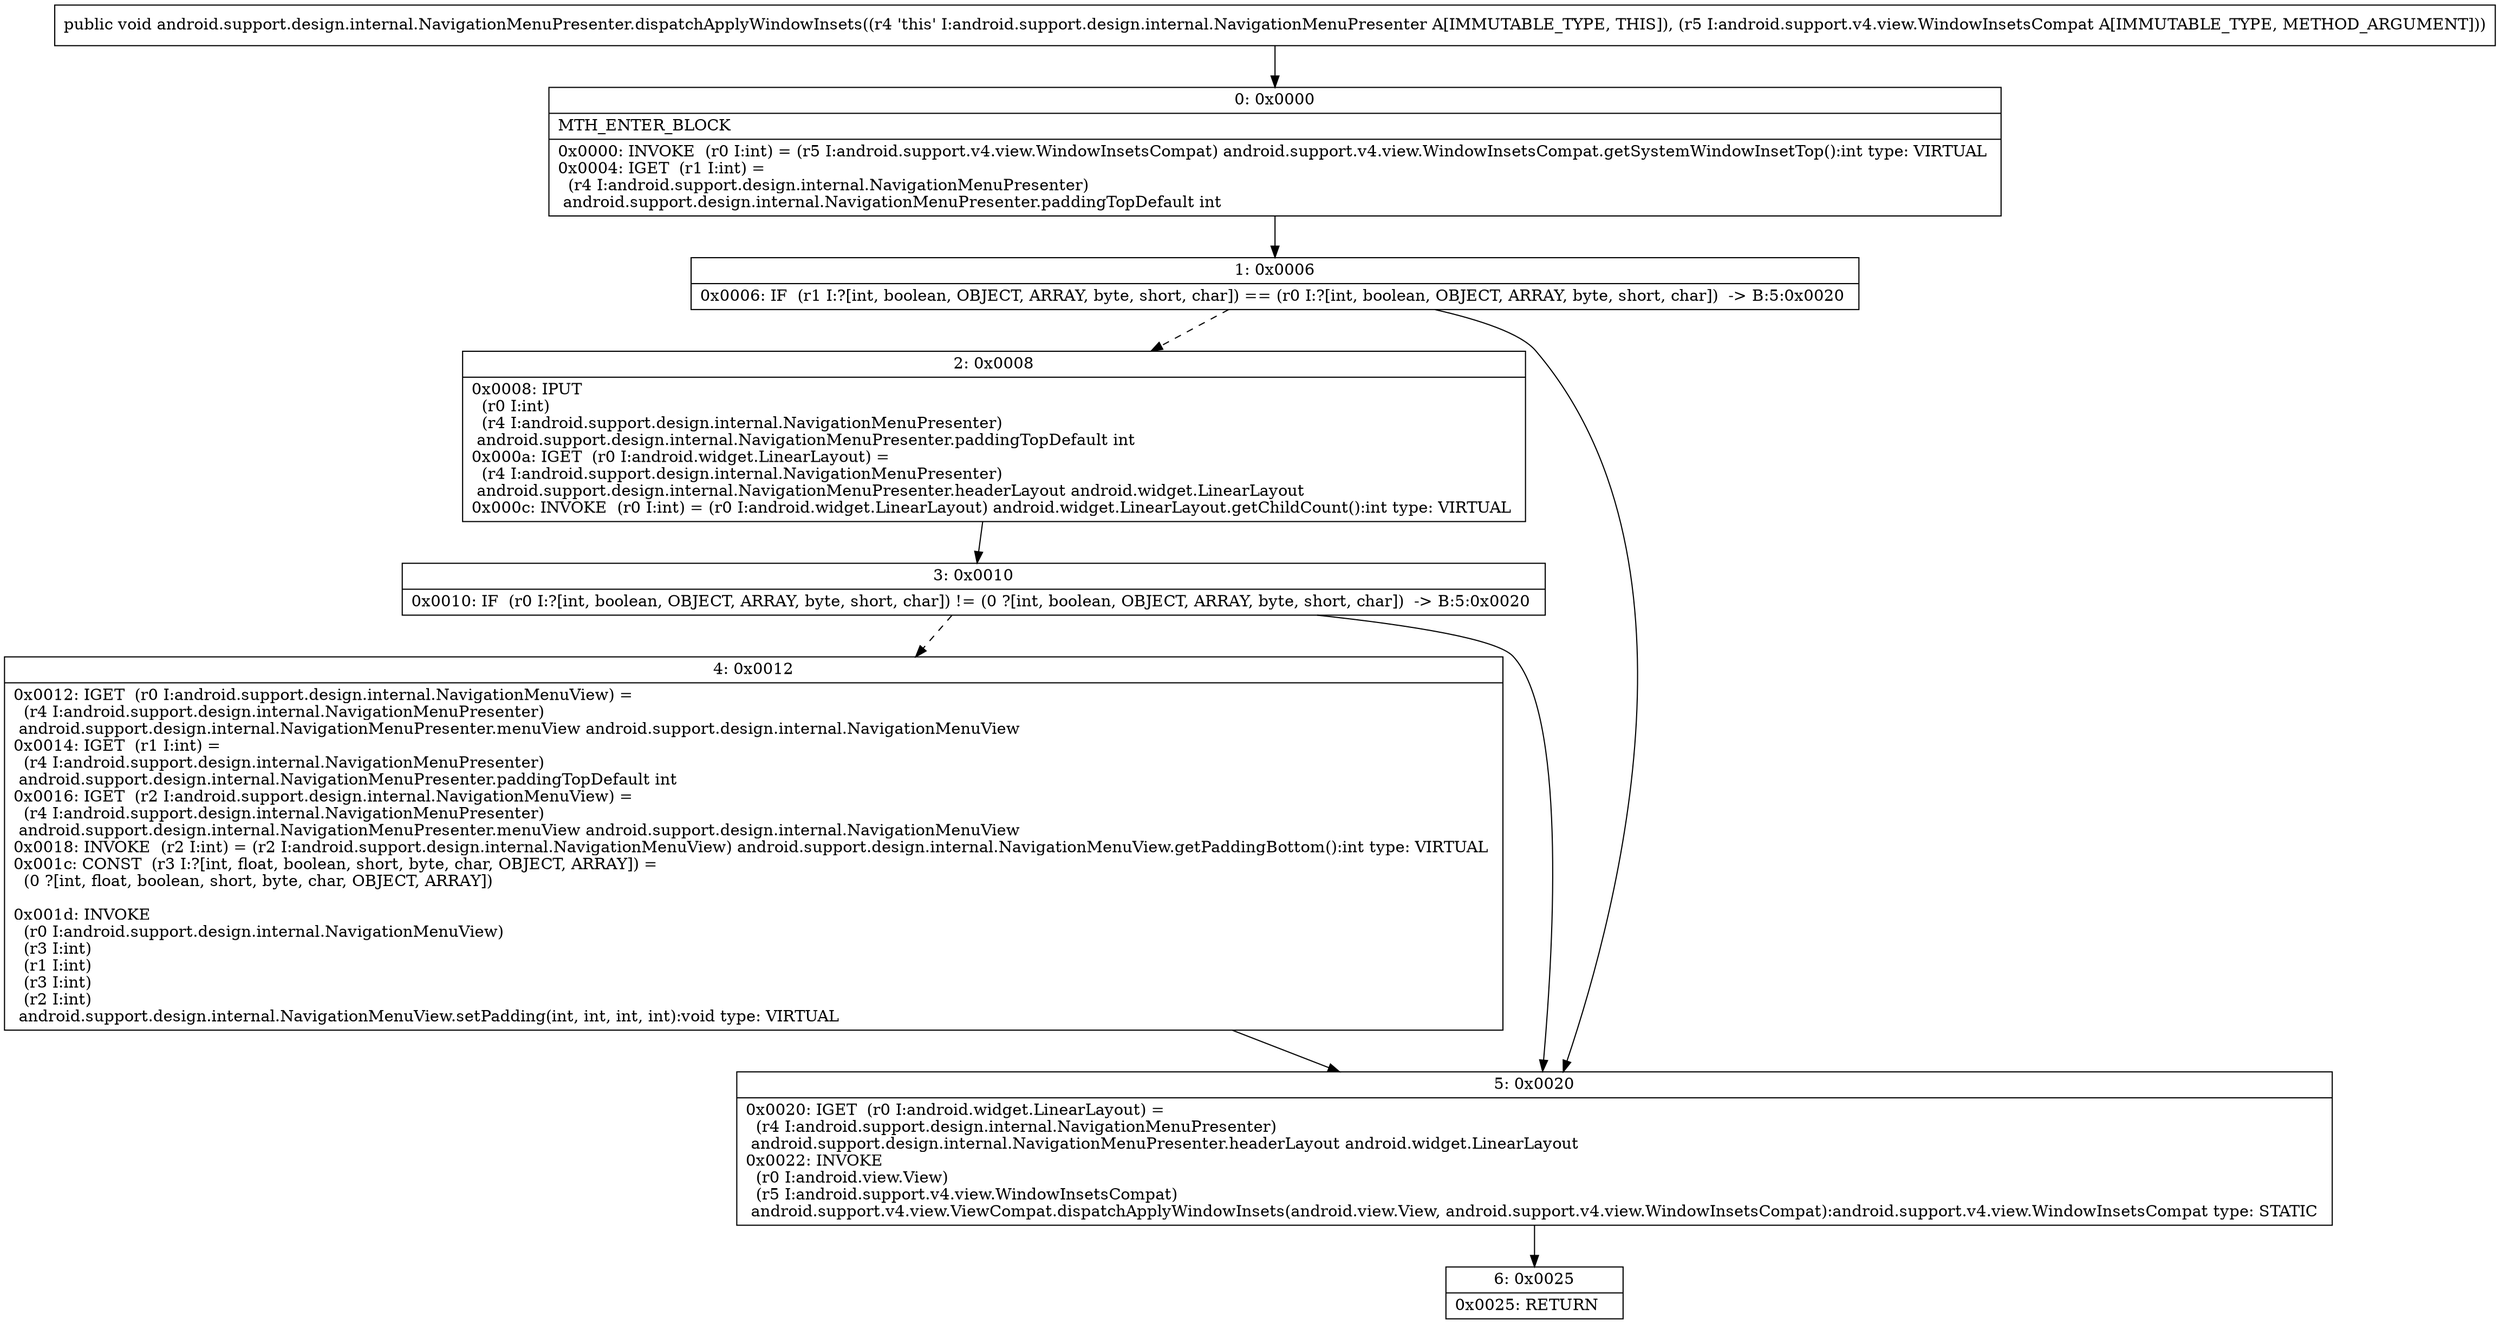 digraph "CFG forandroid.support.design.internal.NavigationMenuPresenter.dispatchApplyWindowInsets(Landroid\/support\/v4\/view\/WindowInsetsCompat;)V" {
Node_0 [shape=record,label="{0\:\ 0x0000|MTH_ENTER_BLOCK\l|0x0000: INVOKE  (r0 I:int) = (r5 I:android.support.v4.view.WindowInsetsCompat) android.support.v4.view.WindowInsetsCompat.getSystemWindowInsetTop():int type: VIRTUAL \l0x0004: IGET  (r1 I:int) = \l  (r4 I:android.support.design.internal.NavigationMenuPresenter)\l android.support.design.internal.NavigationMenuPresenter.paddingTopDefault int \l}"];
Node_1 [shape=record,label="{1\:\ 0x0006|0x0006: IF  (r1 I:?[int, boolean, OBJECT, ARRAY, byte, short, char]) == (r0 I:?[int, boolean, OBJECT, ARRAY, byte, short, char])  \-\> B:5:0x0020 \l}"];
Node_2 [shape=record,label="{2\:\ 0x0008|0x0008: IPUT  \l  (r0 I:int)\l  (r4 I:android.support.design.internal.NavigationMenuPresenter)\l android.support.design.internal.NavigationMenuPresenter.paddingTopDefault int \l0x000a: IGET  (r0 I:android.widget.LinearLayout) = \l  (r4 I:android.support.design.internal.NavigationMenuPresenter)\l android.support.design.internal.NavigationMenuPresenter.headerLayout android.widget.LinearLayout \l0x000c: INVOKE  (r0 I:int) = (r0 I:android.widget.LinearLayout) android.widget.LinearLayout.getChildCount():int type: VIRTUAL \l}"];
Node_3 [shape=record,label="{3\:\ 0x0010|0x0010: IF  (r0 I:?[int, boolean, OBJECT, ARRAY, byte, short, char]) != (0 ?[int, boolean, OBJECT, ARRAY, byte, short, char])  \-\> B:5:0x0020 \l}"];
Node_4 [shape=record,label="{4\:\ 0x0012|0x0012: IGET  (r0 I:android.support.design.internal.NavigationMenuView) = \l  (r4 I:android.support.design.internal.NavigationMenuPresenter)\l android.support.design.internal.NavigationMenuPresenter.menuView android.support.design.internal.NavigationMenuView \l0x0014: IGET  (r1 I:int) = \l  (r4 I:android.support.design.internal.NavigationMenuPresenter)\l android.support.design.internal.NavigationMenuPresenter.paddingTopDefault int \l0x0016: IGET  (r2 I:android.support.design.internal.NavigationMenuView) = \l  (r4 I:android.support.design.internal.NavigationMenuPresenter)\l android.support.design.internal.NavigationMenuPresenter.menuView android.support.design.internal.NavigationMenuView \l0x0018: INVOKE  (r2 I:int) = (r2 I:android.support.design.internal.NavigationMenuView) android.support.design.internal.NavigationMenuView.getPaddingBottom():int type: VIRTUAL \l0x001c: CONST  (r3 I:?[int, float, boolean, short, byte, char, OBJECT, ARRAY]) = \l  (0 ?[int, float, boolean, short, byte, char, OBJECT, ARRAY])\l \l0x001d: INVOKE  \l  (r0 I:android.support.design.internal.NavigationMenuView)\l  (r3 I:int)\l  (r1 I:int)\l  (r3 I:int)\l  (r2 I:int)\l android.support.design.internal.NavigationMenuView.setPadding(int, int, int, int):void type: VIRTUAL \l}"];
Node_5 [shape=record,label="{5\:\ 0x0020|0x0020: IGET  (r0 I:android.widget.LinearLayout) = \l  (r4 I:android.support.design.internal.NavigationMenuPresenter)\l android.support.design.internal.NavigationMenuPresenter.headerLayout android.widget.LinearLayout \l0x0022: INVOKE  \l  (r0 I:android.view.View)\l  (r5 I:android.support.v4.view.WindowInsetsCompat)\l android.support.v4.view.ViewCompat.dispatchApplyWindowInsets(android.view.View, android.support.v4.view.WindowInsetsCompat):android.support.v4.view.WindowInsetsCompat type: STATIC \l}"];
Node_6 [shape=record,label="{6\:\ 0x0025|0x0025: RETURN   \l}"];
MethodNode[shape=record,label="{public void android.support.design.internal.NavigationMenuPresenter.dispatchApplyWindowInsets((r4 'this' I:android.support.design.internal.NavigationMenuPresenter A[IMMUTABLE_TYPE, THIS]), (r5 I:android.support.v4.view.WindowInsetsCompat A[IMMUTABLE_TYPE, METHOD_ARGUMENT])) }"];
MethodNode -> Node_0;
Node_0 -> Node_1;
Node_1 -> Node_2[style=dashed];
Node_1 -> Node_5;
Node_2 -> Node_3;
Node_3 -> Node_4[style=dashed];
Node_3 -> Node_5;
Node_4 -> Node_5;
Node_5 -> Node_6;
}

